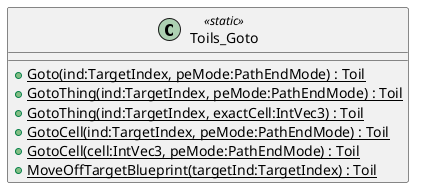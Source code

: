 @startuml
class Toils_Goto <<static>> {
    + {static} Goto(ind:TargetIndex, peMode:PathEndMode) : Toil
    + {static} GotoThing(ind:TargetIndex, peMode:PathEndMode) : Toil
    + {static} GotoThing(ind:TargetIndex, exactCell:IntVec3) : Toil
    + {static} GotoCell(ind:TargetIndex, peMode:PathEndMode) : Toil
    + {static} GotoCell(cell:IntVec3, peMode:PathEndMode) : Toil
    + {static} MoveOffTargetBlueprint(targetInd:TargetIndex) : Toil
}
@enduml
